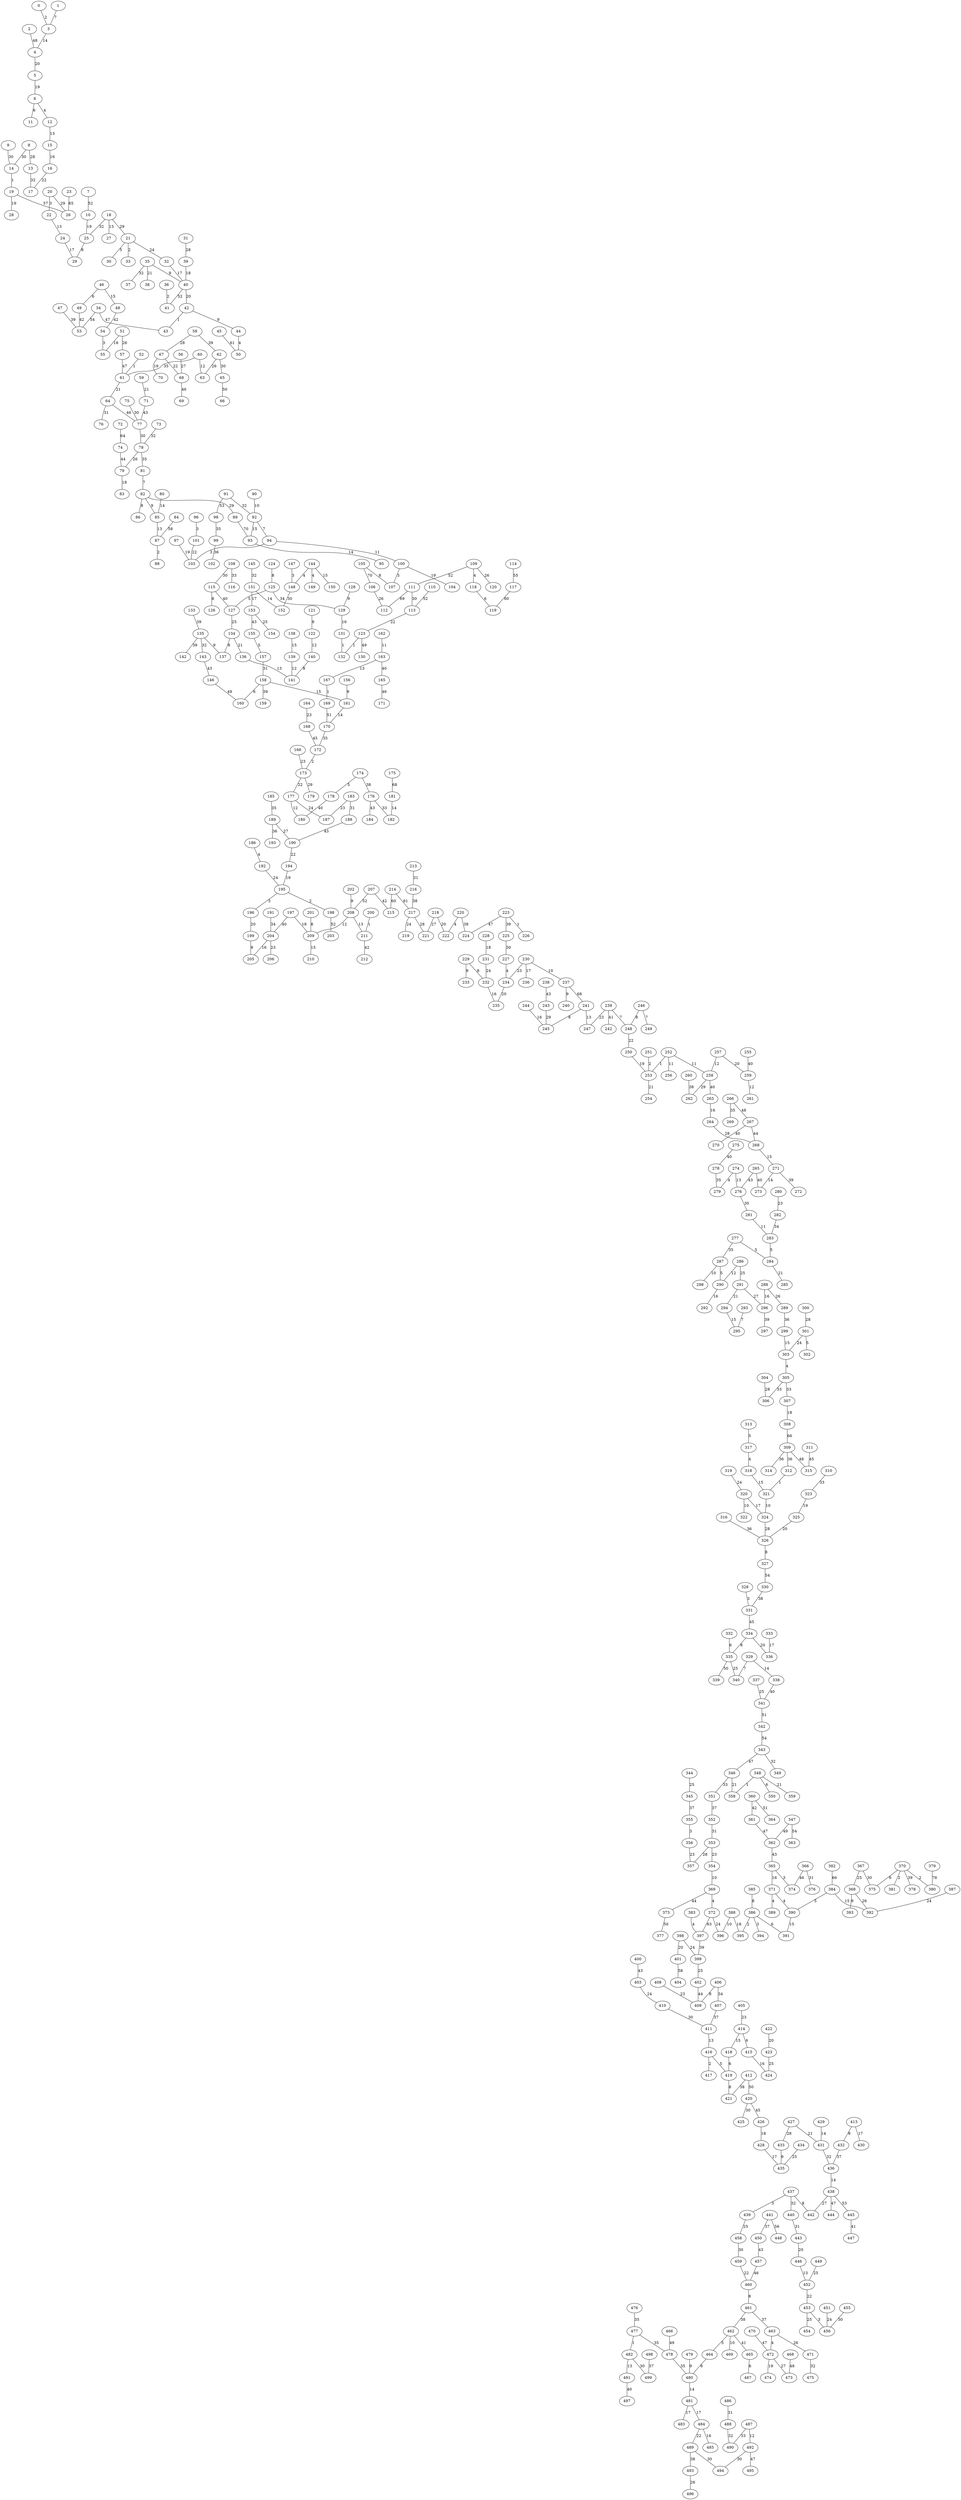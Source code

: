 graph {
  0 [label="0"];
  1 [label="1"];
  2 [label="2"];
  3 [label="3"];
  4 [label="4"];
  5 [label="5"];
  6 [label="6"];
  7 [label="7"];
  8 [label="8"];
  9 [label="9"];
  10 [label="10"];
  11 [label="11"];
  12 [label="12"];
  13 [label="13"];
  14 [label="14"];
  15 [label="15"];
  16 [label="16"];
  17 [label="17"];
  18 [label="18"];
  19 [label="19"];
  20 [label="20"];
  21 [label="21"];
  22 [label="22"];
  23 [label="23"];
  24 [label="24"];
  25 [label="25"];
  26 [label="26"];
  27 [label="27"];
  28 [label="28"];
  29 [label="29"];
  30 [label="30"];
  31 [label="31"];
  32 [label="32"];
  33 [label="33"];
  34 [label="34"];
  35 [label="35"];
  36 [label="36"];
  37 [label="37"];
  38 [label="38"];
  39 [label="39"];
  40 [label="40"];
  41 [label="41"];
  42 [label="42"];
  43 [label="43"];
  44 [label="44"];
  45 [label="45"];
  46 [label="46"];
  47 [label="47"];
  48 [label="48"];
  49 [label="49"];
  50 [label="50"];
  51 [label="51"];
  52 [label="52"];
  53 [label="53"];
  54 [label="54"];
  55 [label="55"];
  56 [label="56"];
  57 [label="57"];
  58 [label="58"];
  59 [label="59"];
  60 [label="60"];
  61 [label="61"];
  62 [label="62"];
  63 [label="63"];
  64 [label="64"];
  65 [label="65"];
  66 [label="66"];
  67 [label="67"];
  68 [label="68"];
  69 [label="69"];
  70 [label="70"];
  71 [label="71"];
  72 [label="72"];
  73 [label="73"];
  74 [label="74"];
  75 [label="75"];
  76 [label="76"];
  77 [label="77"];
  78 [label="78"];
  79 [label="79"];
  80 [label="80"];
  81 [label="81"];
  82 [label="82"];
  83 [label="83"];
  84 [label="84"];
  85 [label="85"];
  86 [label="86"];
  87 [label="87"];
  88 [label="88"];
  89 [label="89"];
  90 [label="90"];
  91 [label="91"];
  92 [label="92"];
  93 [label="93"];
  94 [label="94"];
  95 [label="95"];
  96 [label="96"];
  97 [label="97"];
  98 [label="98"];
  99 [label="99"];
  100 [label="100"];
  101 [label="101"];
  102 [label="102"];
  103 [label="103"];
  104 [label="104"];
  105 [label="105"];
  106 [label="106"];
  107 [label="107"];
  108 [label="108"];
  109 [label="109"];
  110 [label="110"];
  111 [label="111"];
  112 [label="112"];
  113 [label="113"];
  114 [label="114"];
  115 [label="115"];
  116 [label="116"];
  117 [label="117"];
  118 [label="118"];
  119 [label="119"];
  120 [label="120"];
  121 [label="121"];
  122 [label="122"];
  123 [label="123"];
  124 [label="124"];
  125 [label="125"];
  126 [label="126"];
  127 [label="127"];
  128 [label="128"];
  129 [label="129"];
  130 [label="130"];
  131 [label="131"];
  132 [label="132"];
  133 [label="133"];
  134 [label="134"];
  135 [label="135"];
  136 [label="136"];
  137 [label="137"];
  138 [label="138"];
  139 [label="139"];
  140 [label="140"];
  141 [label="141"];
  142 [label="142"];
  143 [label="143"];
  144 [label="144"];
  145 [label="145"];
  146 [label="146"];
  147 [label="147"];
  148 [label="148"];
  149 [label="149"];
  150 [label="150"];
  151 [label="151"];
  152 [label="152"];
  153 [label="153"];
  154 [label="154"];
  155 [label="155"];
  156 [label="156"];
  157 [label="157"];
  158 [label="158"];
  159 [label="159"];
  160 [label="160"];
  161 [label="161"];
  162 [label="162"];
  163 [label="163"];
  164 [label="164"];
  165 [label="165"];
  166 [label="166"];
  167 [label="167"];
  168 [label="168"];
  169 [label="169"];
  170 [label="170"];
  171 [label="171"];
  172 [label="172"];
  173 [label="173"];
  174 [label="174"];
  175 [label="175"];
  176 [label="176"];
  177 [label="177"];
  178 [label="178"];
  179 [label="179"];
  180 [label="180"];
  181 [label="181"];
  182 [label="182"];
  183 [label="183"];
  184 [label="184"];
  185 [label="185"];
  186 [label="186"];
  187 [label="187"];
  188 [label="188"];
  189 [label="189"];
  190 [label="190"];
  191 [label="191"];
  192 [label="192"];
  193 [label="193"];
  194 [label="194"];
  195 [label="195"];
  196 [label="196"];
  197 [label="197"];
  198 [label="198"];
  199 [label="199"];
  200 [label="200"];
  201 [label="201"];
  202 [label="202"];
  203 [label="203"];
  204 [label="204"];
  205 [label="205"];
  206 [label="206"];
  207 [label="207"];
  208 [label="208"];
  209 [label="209"];
  210 [label="210"];
  211 [label="211"];
  212 [label="212"];
  213 [label="213"];
  214 [label="214"];
  215 [label="215"];
  216 [label="216"];
  217 [label="217"];
  218 [label="218"];
  219 [label="219"];
  220 [label="220"];
  221 [label="221"];
  222 [label="222"];
  223 [label="223"];
  224 [label="224"];
  225 [label="225"];
  226 [label="226"];
  227 [label="227"];
  228 [label="228"];
  229 [label="229"];
  230 [label="230"];
  231 [label="231"];
  232 [label="232"];
  233 [label="233"];
  234 [label="234"];
  235 [label="235"];
  236 [label="236"];
  237 [label="237"];
  238 [label="238"];
  239 [label="239"];
  240 [label="240"];
  241 [label="241"];
  242 [label="242"];
  243 [label="243"];
  244 [label="244"];
  245 [label="245"];
  246 [label="246"];
  247 [label="247"];
  248 [label="248"];
  249 [label="249"];
  250 [label="250"];
  251 [label="251"];
  252 [label="252"];
  253 [label="253"];
  254 [label="254"];
  255 [label="255"];
  256 [label="256"];
  257 [label="257"];
  258 [label="258"];
  259 [label="259"];
  260 [label="260"];
  261 [label="261"];
  262 [label="262"];
  263 [label="263"];
  264 [label="264"];
  265 [label="265"];
  266 [label="266"];
  267 [label="267"];
  268 [label="268"];
  269 [label="269"];
  270 [label="270"];
  271 [label="271"];
  272 [label="272"];
  273 [label="273"];
  274 [label="274"];
  275 [label="275"];
  276 [label="276"];
  277 [label="277"];
  278 [label="278"];
  279 [label="279"];
  280 [label="280"];
  281 [label="281"];
  282 [label="282"];
  283 [label="283"];
  284 [label="284"];
  285 [label="285"];
  286 [label="286"];
  287 [label="287"];
  288 [label="288"];
  289 [label="289"];
  290 [label="290"];
  291 [label="291"];
  292 [label="292"];
  293 [label="293"];
  294 [label="294"];
  295 [label="295"];
  296 [label="296"];
  297 [label="297"];
  298 [label="298"];
  299 [label="299"];
  300 [label="300"];
  301 [label="301"];
  302 [label="302"];
  303 [label="303"];
  304 [label="304"];
  305 [label="305"];
  306 [label="306"];
  307 [label="307"];
  308 [label="308"];
  309 [label="309"];
  310 [label="310"];
  311 [label="311"];
  312 [label="312"];
  313 [label="313"];
  314 [label="314"];
  315 [label="315"];
  316 [label="316"];
  317 [label="317"];
  318 [label="318"];
  319 [label="319"];
  320 [label="320"];
  321 [label="321"];
  322 [label="322"];
  323 [label="323"];
  324 [label="324"];
  325 [label="325"];
  326 [label="326"];
  327 [label="327"];
  328 [label="328"];
  329 [label="329"];
  330 [label="330"];
  331 [label="331"];
  332 [label="332"];
  333 [label="333"];
  334 [label="334"];
  335 [label="335"];
  336 [label="336"];
  337 [label="337"];
  338 [label="338"];
  339 [label="339"];
  340 [label="340"];
  341 [label="341"];
  342 [label="342"];
  343 [label="343"];
  344 [label="344"];
  345 [label="345"];
  346 [label="346"];
  347 [label="347"];
  348 [label="348"];
  349 [label="349"];
  350 [label="350"];
  351 [label="351"];
  352 [label="352"];
  353 [label="353"];
  354 [label="354"];
  355 [label="355"];
  356 [label="356"];
  357 [label="357"];
  358 [label="358"];
  359 [label="359"];
  360 [label="360"];
  361 [label="361"];
  362 [label="362"];
  363 [label="363"];
  364 [label="364"];
  365 [label="365"];
  366 [label="366"];
  367 [label="367"];
  368 [label="368"];
  369 [label="369"];
  370 [label="370"];
  371 [label="371"];
  372 [label="372"];
  373 [label="373"];
  374 [label="374"];
  375 [label="375"];
  376 [label="376"];
  377 [label="377"];
  378 [label="378"];
  379 [label="379"];
  380 [label="380"];
  381 [label="381"];
  382 [label="382"];
  383 [label="383"];
  384 [label="384"];
  385 [label="385"];
  386 [label="386"];
  387 [label="387"];
  388 [label="388"];
  389 [label="389"];
  390 [label="390"];
  391 [label="391"];
  392 [label="392"];
  393 [label="393"];
  394 [label="394"];
  395 [label="395"];
  396 [label="396"];
  397 [label="397"];
  398 [label="398"];
  399 [label="399"];
  400 [label="400"];
  401 [label="401"];
  402 [label="402"];
  403 [label="403"];
  404 [label="404"];
  405 [label="405"];
  406 [label="406"];
  407 [label="407"];
  408 [label="408"];
  409 [label="409"];
  410 [label="410"];
  411 [label="411"];
  412 [label="412"];
  413 [label="413"];
  414 [label="414"];
  415 [label="415"];
  416 [label="416"];
  417 [label="417"];
  418 [label="418"];
  419 [label="419"];
  420 [label="420"];
  421 [label="421"];
  422 [label="422"];
  423 [label="423"];
  424 [label="424"];
  425 [label="425"];
  426 [label="426"];
  427 [label="427"];
  428 [label="428"];
  429 [label="429"];
  430 [label="430"];
  431 [label="431"];
  432 [label="432"];
  433 [label="433"];
  434 [label="434"];
  435 [label="435"];
  436 [label="436"];
  437 [label="437"];
  438 [label="438"];
  439 [label="439"];
  440 [label="440"];
  441 [label="441"];
  442 [label="442"];
  443 [label="443"];
  444 [label="444"];
  445 [label="445"];
  446 [label="446"];
  447 [label="447"];
  448 [label="448"];
  449 [label="449"];
  450 [label="450"];
  451 [label="451"];
  452 [label="452"];
  453 [label="453"];
  454 [label="454"];
  455 [label="455"];
  456 [label="456"];
  457 [label="457"];
  458 [label="458"];
  459 [label="459"];
  460 [label="460"];
  461 [label="461"];
  462 [label="462"];
  463 [label="463"];
  464 [label="464"];
  465 [label="465"];
  466 [label="466"];
  467 [label="467"];
  468 [label="468"];
  469 [label="469"];
  470 [label="470"];
  471 [label="471"];
  472 [label="472"];
  473 [label="473"];
  474 [label="474"];
  475 [label="475"];
  476 [label="476"];
  477 [label="477"];
  478 [label="478"];
  479 [label="479"];
  480 [label="480"];
  481 [label="481"];
  482 [label="482"];
  483 [label="483"];
  484 [label="484"];
  485 [label="485"];
  486 [label="486"];
  487 [label="487"];
  488 [label="488"];
  489 [label="489"];
  490 [label="490"];
  491 [label="491"];
  492 [label="492"];
  493 [label="493"];
  494 [label="494"];
  495 [label="495"];
  496 [label="496"];
  497 [label="497"];
  498 [label="498"];
  499 [label="499"];
  0 -- 3 [label="2"];
  1 -- 3 [label="7"];
  2 -- 4 [label="48"];
  3 -- 4 [label="14"];
  4 -- 5 [label="20"];
  5 -- 6 [label="19"];
  6 -- 12 [label="4"];
  6 -- 11 [label="6"];
  7 -- 10 [label="52"];
  8 -- 14 [label="30"];
  8 -- 13 [label="28"];
  9 -- 14 [label="30"];
  10 -- 25 [label="19"];
  12 -- 15 [label="13"];
  13 -- 17 [label="32"];
  14 -- 19 [label="1"];
  15 -- 16 [label="16"];
  16 -- 17 [label="22"];
  18 -- 27 [label="13"];
  18 -- 25 [label="32"];
  18 -- 21 [label="29"];
  19 -- 26 [label="57"];
  19 -- 28 [label="19"];
  20 -- 26 [label="29"];
  20 -- 22 [label="3"];
  21 -- 32 [label="24"];
  21 -- 33 [label="2"];
  21 -- 30 [label="5"];
  22 -- 24 [label="13"];
  23 -- 26 [label="65"];
  24 -- 29 [label="17"];
  25 -- 29 [label="8"];
  31 -- 39 [label="28"];
  32 -- 40 [label="17"];
  34 -- 53 [label="54"];
  34 -- 43 [label="47"];
  35 -- 37 [label="32"];
  35 -- 38 [label="21"];
  35 -- 40 [label="9"];
  36 -- 41 [label="2"];
  39 -- 40 [label="18"];
  40 -- 41 [label="52"];
  40 -- 42 [label="20"];
  42 -- 44 [label="9"];
  42 -- 43 [label="1"];
  44 -- 50 [label="4"];
  45 -- 50 [label="61"];
  46 -- 49 [label="6"];
  46 -- 48 [label="15"];
  47 -- 53 [label="39"];
  48 -- 54 [label="42"];
  49 -- 53 [label="42"];
  51 -- 55 [label="18"];
  51 -- 57 [label="26"];
  52 -- 61 [label="1"];
  54 -- 55 [label="3"];
  56 -- 68 [label="27"];
  57 -- 61 [label="47"];
  58 -- 62 [label="39"];
  58 -- 67 [label="28"];
  59 -- 71 [label="21"];
  60 -- 61 [label="35"];
  60 -- 63 [label="12"];
  61 -- 64 [label="21"];
  62 -- 63 [label="26"];
  62 -- 65 [label="30"];
  64 -- 76 [label="31"];
  64 -- 77 [label="46"];
  65 -- 66 [label="50"];
  67 -- 70 [label="19"];
  67 -- 68 [label="22"];
  68 -- 69 [label="46"];
  71 -- 77 [label="43"];
  72 -- 74 [label="64"];
  73 -- 78 [label="32"];
  74 -- 79 [label="44"];
  75 -- 77 [label="30"];
  77 -- 78 [label="30"];
  78 -- 81 [label="35"];
  78 -- 79 [label="26"];
  79 -- 83 [label="18"];
  80 -- 85 [label="14"];
  81 -- 82 [label="7"];
  82 -- 86 [label="8"];
  82 -- 89 [label="29"];
  82 -- 85 [label="9"];
  84 -- 87 [label="58"];
  85 -- 87 [label="13"];
  87 -- 88 [label="2"];
  89 -- 93 [label="70"];
  90 -- 92 [label="10"];
  91 -- 92 [label="32"];
  91 -- 98 [label="53"];
  92 -- 94 [label="7"];
  92 -- 93 [label="15"];
  93 -- 95 [label="14"];
  94 -- 100 [label="11"];
  94 -- 103 [label="3"];
  96 -- 101 [label="3"];
  97 -- 103 [label="19"];
  98 -- 99 [label="35"];
  99 -- 102 [label="36"];
  100 -- 104 [label="19"];
  100 -- 107 [label="3"];
  101 -- 103 [label="22"];
  105 -- 106 [label="70"];
  105 -- 107 [label="8"];
  106 -- 112 [label="26"];
  108 -- 115 [label="30"];
  108 -- 116 [label="33"];
  109 -- 118 [label="4"];
  109 -- 111 [label="52"];
  109 -- 120 [label="26"];
  110 -- 113 [label="52"];
  111 -- 112 [label="69"];
  111 -- 113 [label="30"];
  113 -- 123 [label="22"];
  114 -- 117 [label="55"];
  115 -- 126 [label="8"];
  115 -- 127 [label="40"];
  117 -- 119 [label="60"];
  118 -- 119 [label="6"];
  121 -- 122 [label="9"];
  122 -- 140 [label="12"];
  123 -- 132 [label="1"];
  123 -- 130 [label="49"];
  124 -- 125 [label="8"];
  125 -- 129 [label="34"];
  125 -- 127 [label="5"];
  127 -- 134 [label="25"];
  128 -- 129 [label="9"];
  129 -- 131 [label="16"];
  131 -- 132 [label="1"];
  133 -- 135 [label="39"];
  134 -- 136 [label="21"];
  134 -- 137 [label="8"];
  135 -- 143 [label="32"];
  135 -- 142 [label="39"];
  135 -- 137 [label="9"];
  136 -- 141 [label="13"];
  138 -- 139 [label="15"];
  139 -- 141 [label="12"];
  140 -- 141 [label="8"];
  143 -- 146 [label="43"];
  144 -- 149 [label="4"];
  144 -- 148 [label="4"];
  144 -- 150 [label="15"];
  145 -- 151 [label="32"];
  146 -- 160 [label="49"];
  147 -- 148 [label="3"];
  148 -- 152 [label="30"];
  151 -- 152 [label="14"];
  151 -- 153 [label="17"];
  153 -- 155 [label="43"];
  153 -- 154 [label="25"];
  155 -- 157 [label="5"];
  156 -- 161 [label="9"];
  157 -- 158 [label="31"];
  158 -- 159 [label="39"];
  158 -- 161 [label="15"];
  158 -- 160 [label="6"];
  161 -- 170 [label="14"];
  162 -- 163 [label="11"];
  163 -- 167 [label="13"];
  163 -- 165 [label="40"];
  164 -- 168 [label="23"];
  165 -- 171 [label="46"];
  166 -- 173 [label="23"];
  167 -- 169 [label="1"];
  168 -- 172 [label="45"];
  169 -- 170 [label="51"];
  170 -- 172 [label="35"];
  172 -- 173 [label="2"];
  173 -- 179 [label="29"];
  173 -- 177 [label="22"];
  174 -- 178 [label="5"];
  174 -- 176 [label="38"];
  175 -- 181 [label="68"];
  176 -- 182 [label="33"];
  176 -- 184 [label="43"];
  177 -- 180 [label="12"];
  177 -- 187 [label="24"];
  178 -- 180 [label="40"];
  181 -- 182 [label="14"];
  183 -- 188 [label="31"];
  183 -- 187 [label="23"];
  185 -- 189 [label="35"];
  186 -- 192 [label="4"];
  188 -- 190 [label="43"];
  189 -- 190 [label="27"];
  189 -- 193 [label="36"];
  190 -- 194 [label="22"];
  191 -- 204 [label="34"];
  192 -- 195 [label="24"];
  194 -- 195 [label="19"];
  195 -- 196 [label="3"];
  195 -- 198 [label="2"];
  196 -- 199 [label="20"];
  197 -- 209 [label="18"];
  197 -- 204 [label="40"];
  198 -- 203 [label="52"];
  199 -- 205 [label="9"];
  200 -- 211 [label="1"];
  201 -- 209 [label="8"];
  202 -- 208 [label="9"];
  204 -- 206 [label="23"];
  204 -- 205 [label="16"];
  207 -- 208 [label="52"];
  207 -- 215 [label="42"];
  208 -- 211 [label="13"];
  208 -- 209 [label="12"];
  209 -- 210 [label="15"];
  211 -- 212 [label="42"];
  213 -- 216 [label="31"];
  214 -- 215 [label="60"];
  214 -- 217 [label="61"];
  216 -- 217 [label="38"];
  217 -- 221 [label="28"];
  217 -- 219 [label="24"];
  218 -- 221 [label="27"];
  218 -- 222 [label="20"];
  220 -- 222 [label="4"];
  220 -- 224 [label="38"];
  223 -- 226 [label="1"];
  223 -- 224 [label="47"];
  223 -- 225 [label="39"];
  225 -- 227 [label="30"];
  227 -- 234 [label="4"];
  228 -- 231 [label="18"];
  229 -- 233 [label="9"];
  229 -- 232 [label="8"];
  230 -- 236 [label="17"];
  230 -- 234 [label="23"];
  230 -- 237 [label="10"];
  231 -- 232 [label="24"];
  232 -- 235 [label="16"];
  234 -- 235 [label="20"];
  237 -- 240 [label="9"];
  237 -- 241 [label="68"];
  238 -- 243 [label="43"];
  239 -- 247 [label="23"];
  239 -- 242 [label="41"];
  239 -- 248 [label="7"];
  241 -- 247 [label="13"];
  241 -- 245 [label="8"];
  243 -- 245 [label="29"];
  244 -- 245 [label="16"];
  246 -- 248 [label="8"];
  246 -- 249 [label="7"];
  248 -- 250 [label="22"];
  250 -- 253 [label="19"];
  251 -- 253 [label="2"];
  252 -- 253 [label="1"];
  252 -- 258 [label="11"];
  252 -- 256 [label="11"];
  253 -- 254 [label="21"];
  255 -- 259 [label="40"];
  257 -- 259 [label="20"];
  257 -- 258 [label="12"];
  258 -- 263 [label="40"];
  258 -- 262 [label="29"];
  259 -- 261 [label="12"];
  260 -- 262 [label="38"];
  263 -- 264 [label="16"];
  264 -- 268 [label="28"];
  265 -- 276 [label="43"];
  265 -- 273 [label="40"];
  266 -- 269 [label="35"];
  266 -- 267 [label="48"];
  267 -- 268 [label="44"];
  267 -- 270 [label="40"];
  268 -- 271 [label="15"];
  271 -- 272 [label="39"];
  271 -- 273 [label="14"];
  274 -- 279 [label="4"];
  274 -- 276 [label="13"];
  275 -- 278 [label="40"];
  276 -- 281 [label="30"];
  277 -- 284 [label="5"];
  277 -- 287 [label="35"];
  278 -- 279 [label="35"];
  280 -- 282 [label="23"];
  281 -- 283 [label="11"];
  282 -- 283 [label="34"];
  283 -- 284 [label="5"];
  284 -- 285 [label="21"];
  286 -- 290 [label="12"];
  286 -- 291 [label="25"];
  287 -- 298 [label="10"];
  287 -- 290 [label="5"];
  288 -- 289 [label="26"];
  288 -- 296 [label="16"];
  289 -- 299 [label="36"];
  290 -- 292 [label="16"];
  291 -- 294 [label="21"];
  291 -- 296 [label="27"];
  293 -- 295 [label="7"];
  294 -- 295 [label="15"];
  296 -- 297 [label="39"];
  299 -- 303 [label="15"];
  300 -- 301 [label="28"];
  301 -- 302 [label="5"];
  301 -- 303 [label="24"];
  303 -- 305 [label="4"];
  304 -- 306 [label="28"];
  305 -- 306 [label="33"];
  305 -- 307 [label="33"];
  307 -- 308 [label="18"];
  308 -- 309 [label="66"];
  309 -- 315 [label="48"];
  309 -- 312 [label="36"];
  309 -- 314 [label="36"];
  310 -- 323 [label="33"];
  311 -- 315 [label="45"];
  312 -- 321 [label="1"];
  313 -- 317 [label="5"];
  316 -- 326 [label="36"];
  317 -- 318 [label="4"];
  318 -- 321 [label="15"];
  319 -- 320 [label="24"];
  320 -- 322 [label="10"];
  320 -- 324 [label="17"];
  321 -- 324 [label="10"];
  323 -- 325 [label="19"];
  324 -- 326 [label="28"];
  325 -- 326 [label="20"];
  326 -- 327 [label="8"];
  327 -- 330 [label="54"];
  328 -- 331 [label="3"];
  329 -- 340 [label="7"];
  329 -- 338 [label="14"];
  330 -- 331 [label="38"];
  331 -- 334 [label="45"];
  332 -- 335 [label="6"];
  333 -- 336 [label="17"];
  334 -- 335 [label="8"];
  334 -- 336 [label="20"];
  335 -- 339 [label="50"];
  335 -- 340 [label="25"];
  337 -- 341 [label="25"];
  338 -- 341 [label="40"];
  341 -- 342 [label="51"];
  342 -- 343 [label="54"];
  343 -- 349 [label="32"];
  343 -- 346 [label="47"];
  344 -- 345 [label="25"];
  345 -- 355 [label="37"];
  346 -- 358 [label="21"];
  346 -- 351 [label="33"];
  347 -- 362 [label="49"];
  347 -- 363 [label="54"];
  348 -- 358 [label="1"];
  348 -- 359 [label="21"];
  348 -- 350 [label="6"];
  351 -- 352 [label="37"];
  352 -- 353 [label="31"];
  353 -- 357 [label="28"];
  353 -- 354 [label="23"];
  354 -- 369 [label="10"];
  355 -- 356 [label="3"];
  356 -- 357 [label="23"];
  360 -- 364 [label="51"];
  360 -- 361 [label="42"];
  361 -- 362 [label="47"];
  362 -- 365 [label="43"];
  365 -- 374 [label="3"];
  365 -- 371 [label="16"];
  366 -- 376 [label="31"];
  366 -- 374 [label="46"];
  367 -- 368 [label="25"];
  367 -- 375 [label="30"];
  368 -- 392 [label="26"];
  368 -- 393 [label="9"];
  369 -- 373 [label="44"];
  369 -- 372 [label="4"];
  370 -- 381 [label="2"];
  370 -- 375 [label="6"];
  370 -- 378 [label="39"];
  370 -- 380 [label="2"];
  371 -- 390 [label="4"];
  371 -- 389 [label="4"];
  372 -- 396 [label="24"];
  372 -- 397 [label="63"];
  373 -- 377 [label="50"];
  379 -- 380 [label="76"];
  382 -- 384 [label="66"];
  383 -- 397 [label="4"];
  384 -- 390 [label="5"];
  384 -- 392 [label="15"];
  385 -- 386 [label="8"];
  386 -- 395 [label="2"];
  386 -- 394 [label="3"];
  386 -- 391 [label="6"];
  387 -- 392 [label="24"];
  388 -- 395 [label="18"];
  388 -- 396 [label="10"];
  390 -- 391 [label="15"];
  397 -- 399 [label="39"];
  398 -- 401 [label="20"];
  398 -- 399 [label="24"];
  399 -- 402 [label="25"];
  400 -- 403 [label="43"];
  401 -- 404 [label="58"];
  402 -- 409 [label="44"];
  403 -- 410 [label="24"];
  405 -- 414 [label="23"];
  406 -- 407 [label="34"];
  406 -- 409 [label="8"];
  407 -- 411 [label="37"];
  408 -- 409 [label="23"];
  410 -- 411 [label="30"];
  411 -- 416 [label="13"];
  412 -- 420 [label="50"];
  412 -- 421 [label="38"];
  413 -- 432 [label="8"];
  413 -- 430 [label="17"];
  414 -- 415 [label="6"];
  414 -- 418 [label="15"];
  415 -- 424 [label="16"];
  416 -- 419 [label="5"];
  416 -- 417 [label="2"];
  418 -- 419 [label="6"];
  419 -- 421 [label="8"];
  420 -- 426 [label="45"];
  420 -- 425 [label="30"];
  422 -- 423 [label="20"];
  423 -- 424 [label="25"];
  426 -- 428 [label="18"];
  427 -- 431 [label="21"];
  427 -- 433 [label="28"];
  428 -- 435 [label="17"];
  429 -- 431 [label="14"];
  431 -- 436 [label="32"];
  432 -- 436 [label="37"];
  433 -- 435 [label="9"];
  434 -- 435 [label="25"];
  436 -- 438 [label="14"];
  437 -- 439 [label="3"];
  437 -- 442 [label="8"];
  437 -- 440 [label="32"];
  438 -- 442 [label="27"];
  438 -- 444 [label="47"];
  438 -- 445 [label="53"];
  439 -- 458 [label="25"];
  440 -- 443 [label="31"];
  441 -- 448 [label="56"];
  441 -- 450 [label="37"];
  443 -- 446 [label="20"];
  445 -- 447 [label="41"];
  446 -- 452 [label="13"];
  449 -- 452 [label="25"];
  450 -- 457 [label="43"];
  451 -- 456 [label="24"];
  452 -- 453 [label="22"];
  453 -- 456 [label="3"];
  453 -- 454 [label="25"];
  455 -- 456 [label="30"];
  457 -- 460 [label="46"];
  458 -- 459 [label="30"];
  459 -- 460 [label="22"];
  460 -- 461 [label="8"];
  461 -- 462 [label="38"];
  461 -- 463 [label="37"];
  462 -- 469 [label="10"];
  462 -- 465 [label="41"];
  462 -- 464 [label="5"];
  463 -- 472 [label="4"];
  463 -- 471 [label="26"];
  464 -- 480 [label="6"];
  465 -- 467 [label="6"];
  466 -- 478 [label="49"];
  468 -- 473 [label="48"];
  470 -- 472 [label="47"];
  471 -- 475 [label="32"];
  472 -- 473 [label="27"];
  472 -- 474 [label="19"];
  476 -- 477 [label="35"];
  477 -- 478 [label="35"];
  477 -- 482 [label="1"];
  478 -- 480 [label="35"];
  479 -- 480 [label="9"];
  480 -- 481 [label="14"];
  481 -- 484 [label="17"];
  481 -- 483 [label="17"];
  482 -- 491 [label="13"];
  482 -- 499 [label="30"];
  484 -- 489 [label="22"];
  484 -- 485 [label="16"];
  486 -- 488 [label="31"];
  487 -- 490 [label="33"];
  487 -- 492 [label="12"];
  488 -- 490 [label="32"];
  489 -- 494 [label="30"];
  489 -- 493 [label="38"];
  491 -- 497 [label="40"];
  492 -- 494 [label="30"];
  492 -- 495 [label="47"];
  493 -- 496 [label="26"];
  498 -- 499 [label="37"];
}